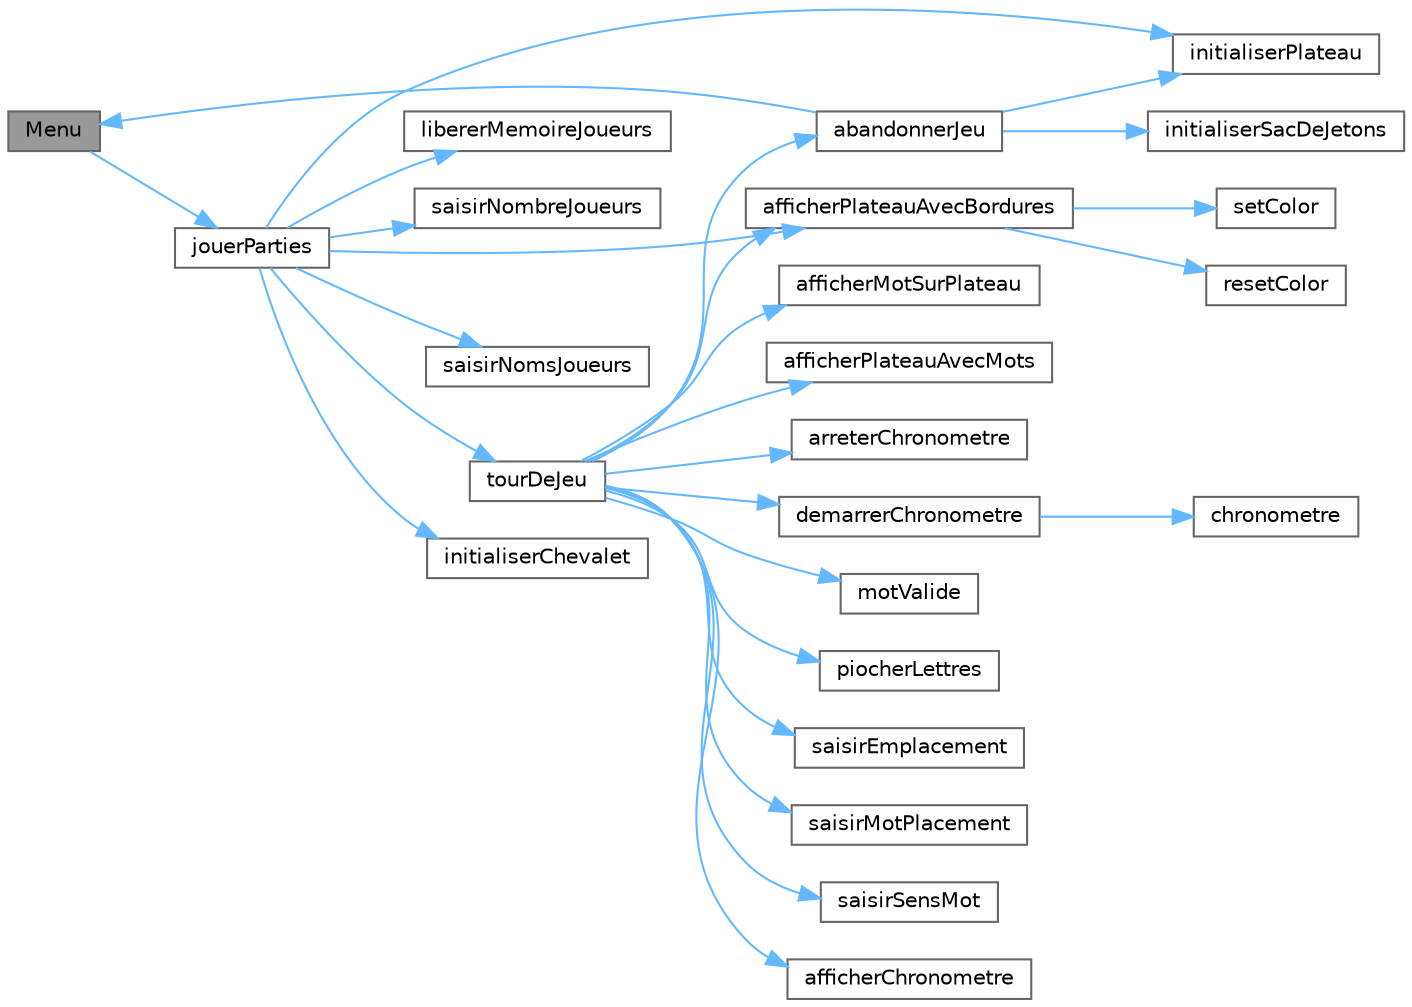 digraph "Menu"
{
 // LATEX_PDF_SIZE
  bgcolor="transparent";
  edge [fontname=Helvetica,fontsize=10,labelfontname=Helvetica,labelfontsize=10];
  node [fontname=Helvetica,fontsize=10,shape=box,height=0.2,width=0.4];
  rankdir="LR";
  Node1 [id="Node000001",label="Menu",height=0.2,width=0.4,color="gray40", fillcolor="grey60", style="filled", fontcolor="black",tooltip=" "];
  Node1 -> Node2 [id="edge53_Node000001_Node000002",color="steelblue1",style="solid",tooltip=" "];
  Node2 [id="Node000002",label="jouerParties",height=0.2,width=0.4,color="grey40", fillcolor="white", style="filled",URL="$sspgm_8c.html#ab8b1fd45c61c8a6cbedf8a1bdb74b921",tooltip=" "];
  Node2 -> Node3 [id="edge54_Node000002_Node000003",color="steelblue1",style="solid",tooltip=" "];
  Node3 [id="Node000003",label="afficherPlateauAvecBordures",height=0.2,width=0.4,color="grey40", fillcolor="white", style="filled",URL="$sspgm_8c.html#aafe6c1764fdcac8f2f297762d0c6484d",tooltip=" "];
  Node3 -> Node4 [id="edge55_Node000003_Node000004",color="steelblue1",style="solid",tooltip=" "];
  Node4 [id="Node000004",label="resetColor",height=0.2,width=0.4,color="grey40", fillcolor="white", style="filled",URL="$sspgm_8c.html#afe00396766eb6b8ca4674de4c5d3d949",tooltip=" "];
  Node3 -> Node5 [id="edge56_Node000003_Node000005",color="steelblue1",style="solid",tooltip=" "];
  Node5 [id="Node000005",label="setColor",height=0.2,width=0.4,color="grey40", fillcolor="white", style="filled",URL="$sspgm_8c.html#a75b9cb32ff80bf061791beb01a8433d0",tooltip=" "];
  Node2 -> Node6 [id="edge57_Node000002_Node000006",color="steelblue1",style="solid",tooltip=" "];
  Node6 [id="Node000006",label="initialiserChevalet",height=0.2,width=0.4,color="grey40", fillcolor="white", style="filled",URL="$sspgm_8c.html#ab42256bf99a127446582147bcab7517d",tooltip=" "];
  Node2 -> Node7 [id="edge58_Node000002_Node000007",color="steelblue1",style="solid",tooltip=" "];
  Node7 [id="Node000007",label="initialiserPlateau",height=0.2,width=0.4,color="grey40", fillcolor="white", style="filled",URL="$sspgm_8c.html#a7542b1a0bab64f040b0207557390ef70",tooltip=" "];
  Node2 -> Node8 [id="edge59_Node000002_Node000008",color="steelblue1",style="solid",tooltip=" "];
  Node8 [id="Node000008",label="libererMemoireJoueurs",height=0.2,width=0.4,color="grey40", fillcolor="white", style="filled",URL="$sspgm_8c.html#a6b8b52777c2a123f3b038f2c1dcb08ff",tooltip=" "];
  Node2 -> Node9 [id="edge60_Node000002_Node000009",color="steelblue1",style="solid",tooltip=" "];
  Node9 [id="Node000009",label="saisirNombreJoueurs",height=0.2,width=0.4,color="grey40", fillcolor="white", style="filled",URL="$sspgm_8c.html#ac2d52dae5f7f866b48fedecf4cb85819",tooltip=" "];
  Node2 -> Node10 [id="edge61_Node000002_Node000010",color="steelblue1",style="solid",tooltip=" "];
  Node10 [id="Node000010",label="saisirNomsJoueurs",height=0.2,width=0.4,color="grey40", fillcolor="white", style="filled",URL="$sspgm_8c.html#af6e24be33010eaa11b5bed912225917e",tooltip=" "];
  Node2 -> Node11 [id="edge62_Node000002_Node000011",color="steelblue1",style="solid",tooltip=" "];
  Node11 [id="Node000011",label="tourDeJeu",height=0.2,width=0.4,color="grey40", fillcolor="white", style="filled",URL="$sspgm_8c.html#a8c9be5841b813b76cb58fb875a726720",tooltip=" "];
  Node11 -> Node12 [id="edge63_Node000011_Node000012",color="steelblue1",style="solid",tooltip=" "];
  Node12 [id="Node000012",label="abandonnerJeu",height=0.2,width=0.4,color="grey40", fillcolor="white", style="filled",URL="$sspgm_8c.html#aec3978e0c8aa77c1ffa58169366f915c",tooltip=" "];
  Node12 -> Node7 [id="edge64_Node000012_Node000007",color="steelblue1",style="solid",tooltip=" "];
  Node12 -> Node13 [id="edge65_Node000012_Node000013",color="steelblue1",style="solid",tooltip=" "];
  Node13 [id="Node000013",label="initialiserSacDeJetons",height=0.2,width=0.4,color="grey40", fillcolor="white", style="filled",URL="$sspgm_8c.html#a1c91f2bb19a517cd09d40a437015f526",tooltip=" "];
  Node12 -> Node1 [id="edge66_Node000012_Node000001",color="steelblue1",style="solid",tooltip=" "];
  Node11 -> Node14 [id="edge67_Node000011_Node000014",color="steelblue1",style="solid",tooltip=" "];
  Node14 [id="Node000014",label="afficherChronometre",height=0.2,width=0.4,color="grey40", fillcolor="white", style="filled",URL="$sspgm_8c.html#a5c53e4e38a5a5dd0255154f34b2f97f5",tooltip=" "];
  Node11 -> Node15 [id="edge68_Node000011_Node000015",color="steelblue1",style="solid",tooltip=" "];
  Node15 [id="Node000015",label="afficherMotSurPlateau",height=0.2,width=0.4,color="grey40", fillcolor="white", style="filled",URL="$sspgm_8c.html#acf9028e4c97a01a61799466467dd8328",tooltip=" "];
  Node11 -> Node3 [id="edge69_Node000011_Node000003",color="steelblue1",style="solid",tooltip=" "];
  Node11 -> Node16 [id="edge70_Node000011_Node000016",color="steelblue1",style="solid",tooltip=" "];
  Node16 [id="Node000016",label="afficherPlateauAvecMots",height=0.2,width=0.4,color="grey40", fillcolor="white", style="filled",URL="$sspgm_8c.html#a0ec96f0e78daea20fbaadfaa0265ef7d",tooltip=" "];
  Node11 -> Node17 [id="edge71_Node000011_Node000017",color="steelblue1",style="solid",tooltip=" "];
  Node17 [id="Node000017",label="arreterChronometre",height=0.2,width=0.4,color="grey40", fillcolor="white", style="filled",URL="$sspgm_8c.html#a0a0e06d44d3181d5d789c0edf117bd1f",tooltip=" "];
  Node11 -> Node18 [id="edge72_Node000011_Node000018",color="steelblue1",style="solid",tooltip=" "];
  Node18 [id="Node000018",label="demarrerChronometre",height=0.2,width=0.4,color="grey40", fillcolor="white", style="filled",URL="$sspgm_8c.html#a138484bf93fbfd911dde40aba32ec463",tooltip=" "];
  Node18 -> Node19 [id="edge73_Node000018_Node000019",color="steelblue1",style="solid",tooltip=" "];
  Node19 [id="Node000019",label="chronometre",height=0.2,width=0.4,color="grey40", fillcolor="white", style="filled",URL="$sspgm_8c.html#a221172025df8249130db3f63f93d7332",tooltip=" "];
  Node11 -> Node20 [id="edge74_Node000011_Node000020",color="steelblue1",style="solid",tooltip=" "];
  Node20 [id="Node000020",label="motValide",height=0.2,width=0.4,color="grey40", fillcolor="white", style="filled",URL="$sspgm_8c.html#a3035e93c68052101047b79fc93660680",tooltip=" "];
  Node11 -> Node21 [id="edge75_Node000011_Node000021",color="steelblue1",style="solid",tooltip=" "];
  Node21 [id="Node000021",label="piocherLettres",height=0.2,width=0.4,color="grey40", fillcolor="white", style="filled",URL="$sspgm_8c.html#a5128519771d9eb20c4a417a47b42336b",tooltip=" "];
  Node11 -> Node22 [id="edge76_Node000011_Node000022",color="steelblue1",style="solid",tooltip=" "];
  Node22 [id="Node000022",label="saisirEmplacement",height=0.2,width=0.4,color="grey40", fillcolor="white", style="filled",URL="$sspgm_8c.html#a6ebe1942c0cc6bcf1add4113169b5056",tooltip=" "];
  Node11 -> Node23 [id="edge77_Node000011_Node000023",color="steelblue1",style="solid",tooltip=" "];
  Node23 [id="Node000023",label="saisirMotPlacement",height=0.2,width=0.4,color="grey40", fillcolor="white", style="filled",URL="$sspgm_8c.html#ae39022681322f8055ae7e411ee5052b0",tooltip=" "];
  Node11 -> Node24 [id="edge78_Node000011_Node000024",color="steelblue1",style="solid",tooltip=" "];
  Node24 [id="Node000024",label="saisirSensMot",height=0.2,width=0.4,color="grey40", fillcolor="white", style="filled",URL="$sspgm_8c.html#aabe753c71634fa9afaef8ba7cfdeeaa1",tooltip=" "];
}
